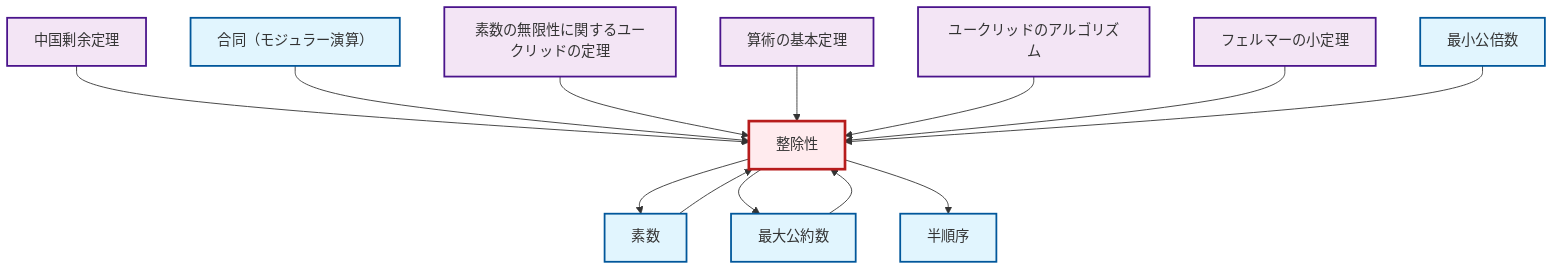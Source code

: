graph TD
    classDef definition fill:#e1f5fe,stroke:#01579b,stroke-width:2px
    classDef theorem fill:#f3e5f5,stroke:#4a148c,stroke-width:2px
    classDef axiom fill:#fff3e0,stroke:#e65100,stroke-width:2px
    classDef example fill:#e8f5e9,stroke:#1b5e20,stroke-width:2px
    classDef current fill:#ffebee,stroke:#b71c1c,stroke-width:3px
    def-congruence["合同（モジュラー演算）"]:::definition
    thm-fundamental-arithmetic["算術の基本定理"]:::theorem
    def-gcd["最大公約数"]:::definition
    def-divisibility["整除性"]:::definition
    thm-chinese-remainder["中国剰余定理"]:::theorem
    def-lcm["最小公倍数"]:::definition
    def-prime["素数"]:::definition
    thm-euclidean-algorithm["ユークリッドのアルゴリズム"]:::theorem
    thm-euclid-infinitude-primes["素数の無限性に関するユークリッドの定理"]:::theorem
    def-partial-order["半順序"]:::definition
    thm-fermat-little["フェルマーの小定理"]:::theorem
    thm-chinese-remainder --> def-divisibility
    def-congruence --> def-divisibility
    def-prime --> def-divisibility
    thm-euclid-infinitude-primes --> def-divisibility
    thm-fundamental-arithmetic --> def-divisibility
    def-divisibility --> def-prime
    def-gcd --> def-divisibility
    thm-euclidean-algorithm --> def-divisibility
    thm-fermat-little --> def-divisibility
    def-lcm --> def-divisibility
    def-divisibility --> def-gcd
    def-divisibility --> def-partial-order
    class def-divisibility current
